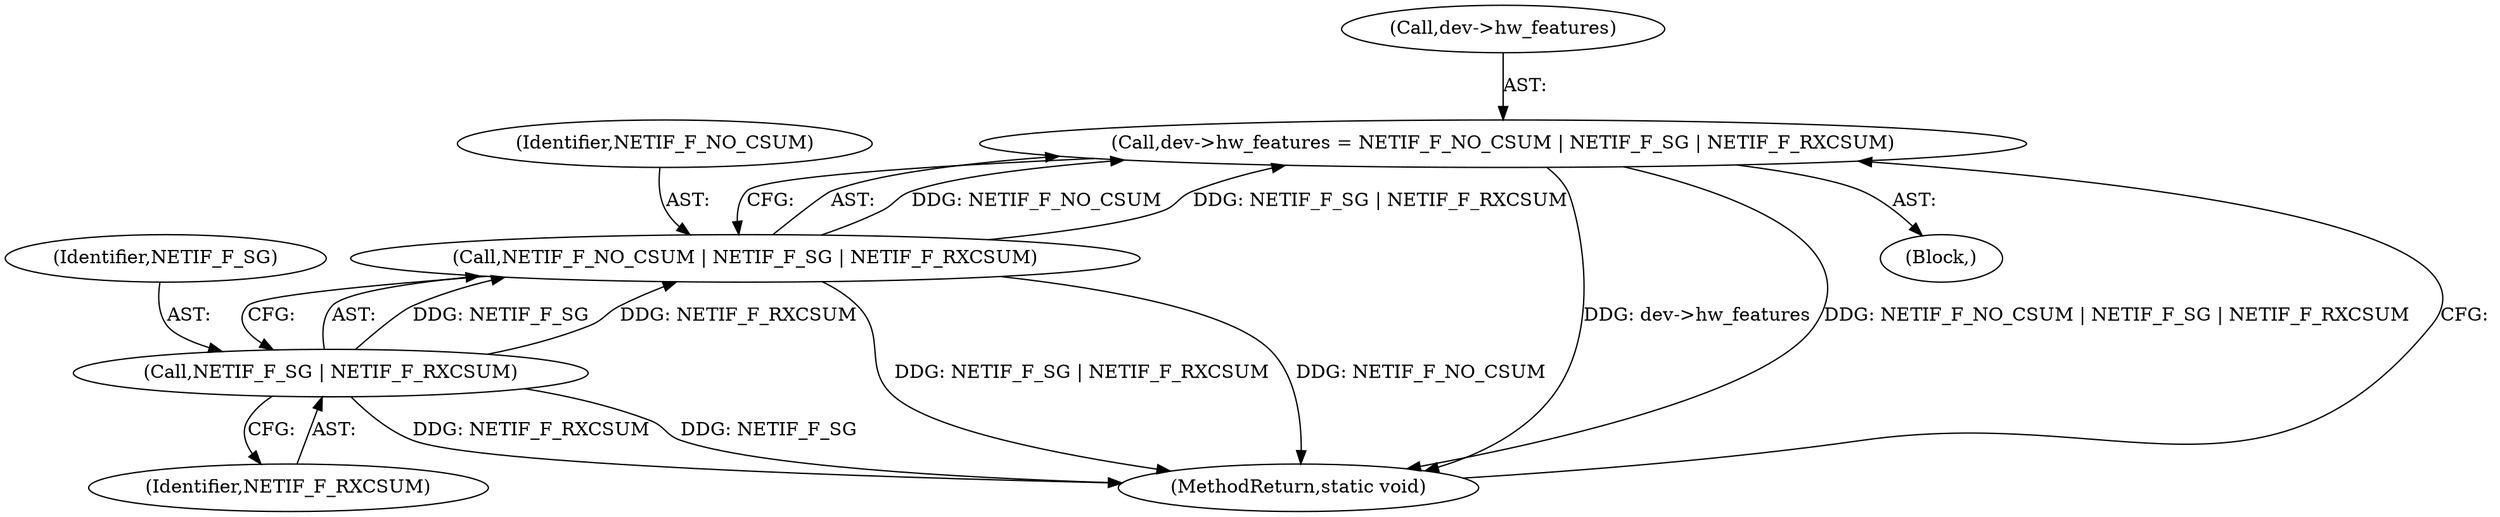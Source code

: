 digraph "0_linux_550fd08c2cebad61c548def135f67aba284c6162_5@pointer" {
"1000132" [label="(Call,dev->hw_features = NETIF_F_NO_CSUM | NETIF_F_SG | NETIF_F_RXCSUM)"];
"1000136" [label="(Call,NETIF_F_NO_CSUM | NETIF_F_SG | NETIF_F_RXCSUM)"];
"1000138" [label="(Call,NETIF_F_SG | NETIF_F_RXCSUM)"];
"1000138" [label="(Call,NETIF_F_SG | NETIF_F_RXCSUM)"];
"1000141" [label="(MethodReturn,static void)"];
"1000132" [label="(Call,dev->hw_features = NETIF_F_NO_CSUM | NETIF_F_SG | NETIF_F_RXCSUM)"];
"1000102" [label="(Block,)"];
"1000133" [label="(Call,dev->hw_features)"];
"1000136" [label="(Call,NETIF_F_NO_CSUM | NETIF_F_SG | NETIF_F_RXCSUM)"];
"1000140" [label="(Identifier,NETIF_F_RXCSUM)"];
"1000139" [label="(Identifier,NETIF_F_SG)"];
"1000137" [label="(Identifier,NETIF_F_NO_CSUM)"];
"1000132" -> "1000102"  [label="AST: "];
"1000132" -> "1000136"  [label="CFG: "];
"1000133" -> "1000132"  [label="AST: "];
"1000136" -> "1000132"  [label="AST: "];
"1000141" -> "1000132"  [label="CFG: "];
"1000132" -> "1000141"  [label="DDG: dev->hw_features"];
"1000132" -> "1000141"  [label="DDG: NETIF_F_NO_CSUM | NETIF_F_SG | NETIF_F_RXCSUM"];
"1000136" -> "1000132"  [label="DDG: NETIF_F_NO_CSUM"];
"1000136" -> "1000132"  [label="DDG: NETIF_F_SG | NETIF_F_RXCSUM"];
"1000136" -> "1000138"  [label="CFG: "];
"1000137" -> "1000136"  [label="AST: "];
"1000138" -> "1000136"  [label="AST: "];
"1000136" -> "1000141"  [label="DDG: NETIF_F_SG | NETIF_F_RXCSUM"];
"1000136" -> "1000141"  [label="DDG: NETIF_F_NO_CSUM"];
"1000138" -> "1000136"  [label="DDG: NETIF_F_SG"];
"1000138" -> "1000136"  [label="DDG: NETIF_F_RXCSUM"];
"1000138" -> "1000140"  [label="CFG: "];
"1000139" -> "1000138"  [label="AST: "];
"1000140" -> "1000138"  [label="AST: "];
"1000138" -> "1000141"  [label="DDG: NETIF_F_RXCSUM"];
"1000138" -> "1000141"  [label="DDG: NETIF_F_SG"];
}
